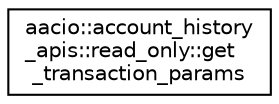 digraph "Graphical Class Hierarchy"
{
  edge [fontname="Helvetica",fontsize="10",labelfontname="Helvetica",labelfontsize="10"];
  node [fontname="Helvetica",fontsize="10",shape=record];
  rankdir="LR";
  Node0 [label="aacio::account_history\l_apis::read_only::get\l_transaction_params",height=0.2,width=0.4,color="black", fillcolor="white", style="filled",URL="$structaacio_1_1account__history__apis_1_1read__only_1_1get__transaction__params.html"];
}
